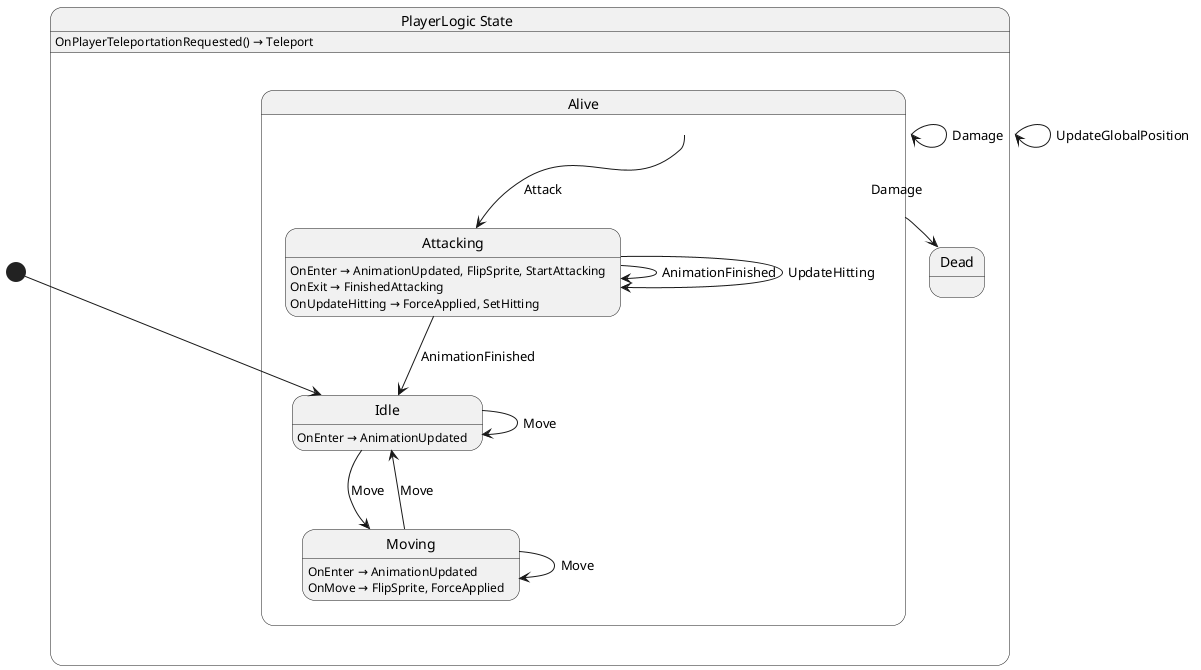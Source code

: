 @startuml PlayerLogic
state "PlayerLogic State" as Nevergreen_PlayerLogic_State {
  state "Alive" as Nevergreen_PlayerLogic_State_Alive {
    state "Attacking" as Nevergreen_PlayerLogic_State_Alive_Attacking
    state "Idle" as Nevergreen_PlayerLogic_State_Alive_Idle
    state "Moving" as Nevergreen_PlayerLogic_State_Alive_Moving
  }
  state "Dead" as Nevergreen_PlayerLogic_State_Dead
}

Nevergreen_PlayerLogic_State --> Nevergreen_PlayerLogic_State : UpdateGlobalPosition
Nevergreen_PlayerLogic_State_Alive --> Nevergreen_PlayerLogic_State_Alive : Damage
Nevergreen_PlayerLogic_State_Alive --> Nevergreen_PlayerLogic_State_Alive_Attacking : Attack
Nevergreen_PlayerLogic_State_Alive --> Nevergreen_PlayerLogic_State_Dead : Damage
Nevergreen_PlayerLogic_State_Alive_Attacking --> Nevergreen_PlayerLogic_State_Alive_Attacking : AnimationFinished
Nevergreen_PlayerLogic_State_Alive_Attacking --> Nevergreen_PlayerLogic_State_Alive_Attacking : UpdateHitting
Nevergreen_PlayerLogic_State_Alive_Attacking --> Nevergreen_PlayerLogic_State_Alive_Idle : AnimationFinished
Nevergreen_PlayerLogic_State_Alive_Idle --> Nevergreen_PlayerLogic_State_Alive_Idle : Move
Nevergreen_PlayerLogic_State_Alive_Idle --> Nevergreen_PlayerLogic_State_Alive_Moving : Move
Nevergreen_PlayerLogic_State_Alive_Moving --> Nevergreen_PlayerLogic_State_Alive_Idle : Move
Nevergreen_PlayerLogic_State_Alive_Moving --> Nevergreen_PlayerLogic_State_Alive_Moving : Move

Nevergreen_PlayerLogic_State : OnPlayerTeleportationRequested() → Teleport
Nevergreen_PlayerLogic_State_Alive_Attacking : OnEnter → AnimationUpdated, FlipSprite, StartAttacking
Nevergreen_PlayerLogic_State_Alive_Attacking : OnExit → FinishedAttacking
Nevergreen_PlayerLogic_State_Alive_Attacking : OnUpdateHitting → ForceApplied, SetHitting
Nevergreen_PlayerLogic_State_Alive_Idle : OnEnter → AnimationUpdated
Nevergreen_PlayerLogic_State_Alive_Moving : OnEnter → AnimationUpdated
Nevergreen_PlayerLogic_State_Alive_Moving : OnMove → FlipSprite, ForceApplied

[*] --> Nevergreen_PlayerLogic_State_Alive_Idle
@enduml